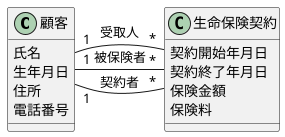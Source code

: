 @startuml

class 顧客 {
  氏名
  生年月日
  住所
  電話番号
}

class 生命保険契約 {
  契約開始年月日
  契約終了年月日
  保険金額
  保険料
}

顧客 "1"-r-"*" 生命保険契約 : 被保険者
顧客 "1"-r-"*" 生命保険契約 : 契約者
顧客 "1"-r-"*" 生命保険契約 : 受取人

@enduml
